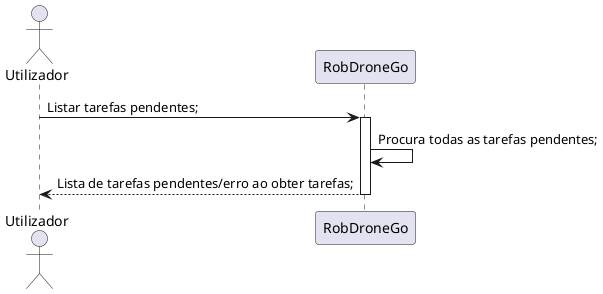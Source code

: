 @startuml US480

actor Utilizador
participant "RobDroneGo" as Sistema

Utilizador -> Sistema : Listar tarefas pendentes;
activate Sistema
Sistema->Sistema: Procura todas as tarefas pendentes;

Utilizador <-- Sistema: Lista de tarefas pendentes/erro ao obter tarefas;
deactivate Sistema
@enduml